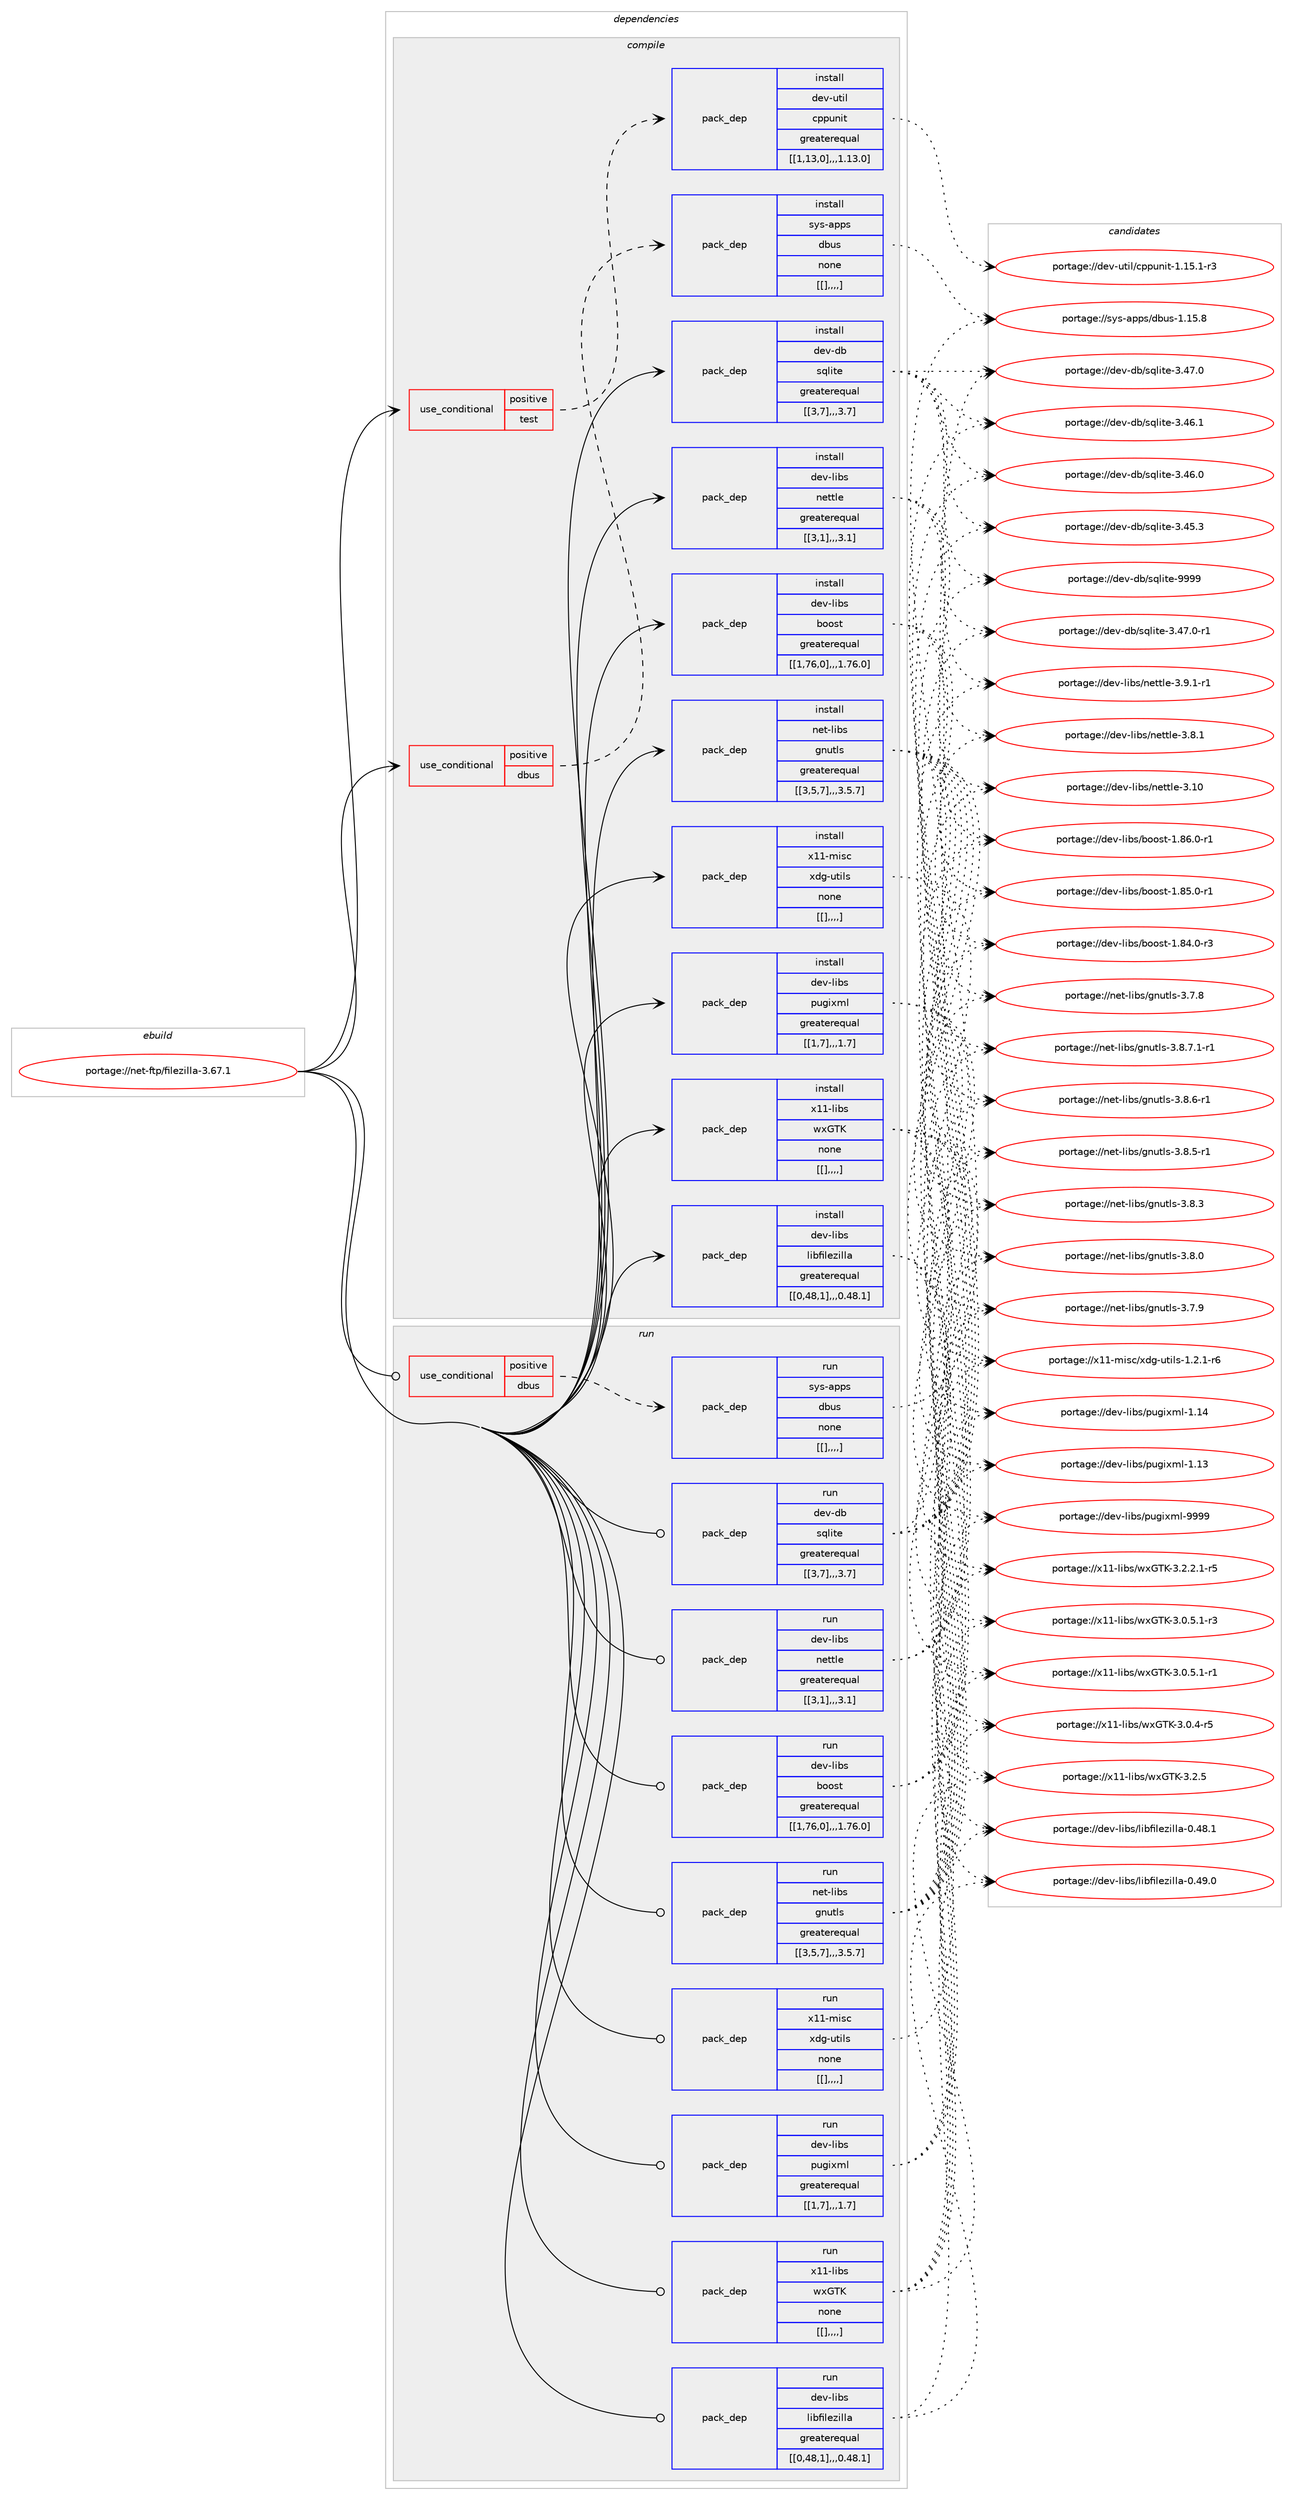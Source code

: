 digraph prolog {

# *************
# Graph options
# *************

newrank=true;
concentrate=true;
compound=true;
graph [rankdir=LR,fontname=Helvetica,fontsize=10,ranksep=1.5];#, ranksep=2.5, nodesep=0.2];
edge  [arrowhead=vee];
node  [fontname=Helvetica,fontsize=10];

# **********
# The ebuild
# **********

subgraph cluster_leftcol {
color=gray;
label=<<i>ebuild</i>>;
id [label="portage://net-ftp/filezilla-3.67.1", color=red, width=4, href="../net-ftp/filezilla-3.67.1.svg"];
}

# ****************
# The dependencies
# ****************

subgraph cluster_midcol {
color=gray;
label=<<i>dependencies</i>>;
subgraph cluster_compile {
fillcolor="#eeeeee";
style=filled;
label=<<i>compile</i>>;
subgraph cond8 {
dependency24 [label=<<TABLE BORDER="0" CELLBORDER="1" CELLSPACING="0" CELLPADDING="4"><TR><TD ROWSPAN="3" CELLPADDING="10">use_conditional</TD></TR><TR><TD>positive</TD></TR><TR><TD>dbus</TD></TR></TABLE>>, shape=none, color=red];
subgraph pack17 {
dependency25 [label=<<TABLE BORDER="0" CELLBORDER="1" CELLSPACING="0" CELLPADDING="4" WIDTH="220"><TR><TD ROWSPAN="6" CELLPADDING="30">pack_dep</TD></TR><TR><TD WIDTH="110">install</TD></TR><TR><TD>sys-apps</TD></TR><TR><TD>dbus</TD></TR><TR><TD>none</TD></TR><TR><TD>[[],,,,]</TD></TR></TABLE>>, shape=none, color=blue];
}
dependency24:e -> dependency25:w [weight=20,style="dashed",arrowhead="vee"];
}
id:e -> dependency24:w [weight=20,style="solid",arrowhead="vee"];
subgraph cond17 {
dependency47 [label=<<TABLE BORDER="0" CELLBORDER="1" CELLSPACING="0" CELLPADDING="4"><TR><TD ROWSPAN="3" CELLPADDING="10">use_conditional</TD></TR><TR><TD>positive</TD></TR><TR><TD>test</TD></TR></TABLE>>, shape=none, color=red];
subgraph pack61 {
dependency105 [label=<<TABLE BORDER="0" CELLBORDER="1" CELLSPACING="0" CELLPADDING="4" WIDTH="220"><TR><TD ROWSPAN="6" CELLPADDING="30">pack_dep</TD></TR><TR><TD WIDTH="110">install</TD></TR><TR><TD>dev-util</TD></TR><TR><TD>cppunit</TD></TR><TR><TD>greaterequal</TD></TR><TR><TD>[[1,13,0],,,1.13.0]</TD></TR></TABLE>>, shape=none, color=blue];
}
dependency47:e -> dependency105:w [weight=20,style="dashed",arrowhead="vee"];
}
id:e -> dependency47:w [weight=20,style="solid",arrowhead="vee"];
subgraph pack87 {
dependency109 [label=<<TABLE BORDER="0" CELLBORDER="1" CELLSPACING="0" CELLPADDING="4" WIDTH="220"><TR><TD ROWSPAN="6" CELLPADDING="30">pack_dep</TD></TR><TR><TD WIDTH="110">install</TD></TR><TR><TD>dev-db</TD></TR><TR><TD>sqlite</TD></TR><TR><TD>greaterequal</TD></TR><TR><TD>[[3,7],,,3.7]</TD></TR></TABLE>>, shape=none, color=blue];
}
id:e -> dependency109:w [weight=20,style="solid",arrowhead="vee"];
subgraph pack114 {
dependency141 [label=<<TABLE BORDER="0" CELLBORDER="1" CELLSPACING="0" CELLPADDING="4" WIDTH="220"><TR><TD ROWSPAN="6" CELLPADDING="30">pack_dep</TD></TR><TR><TD WIDTH="110">install</TD></TR><TR><TD>dev-libs</TD></TR><TR><TD>boost</TD></TR><TR><TD>greaterequal</TD></TR><TR><TD>[[1,76,0],,,1.76.0]</TD></TR></TABLE>>, shape=none, color=blue];
}
id:e -> dependency141:w [weight=20,style="solid",arrowhead="vee"];
subgraph pack117 {
dependency156 [label=<<TABLE BORDER="0" CELLBORDER="1" CELLSPACING="0" CELLPADDING="4" WIDTH="220"><TR><TD ROWSPAN="6" CELLPADDING="30">pack_dep</TD></TR><TR><TD WIDTH="110">install</TD></TR><TR><TD>dev-libs</TD></TR><TR><TD>libfilezilla</TD></TR><TR><TD>greaterequal</TD></TR><TR><TD>[[0,48,1],,,0.48.1]</TD></TR></TABLE>>, shape=none, color=blue];
}
id:e -> dependency156:w [weight=20,style="solid",arrowhead="vee"];
subgraph pack138 {
dependency198 [label=<<TABLE BORDER="0" CELLBORDER="1" CELLSPACING="0" CELLPADDING="4" WIDTH="220"><TR><TD ROWSPAN="6" CELLPADDING="30">pack_dep</TD></TR><TR><TD WIDTH="110">install</TD></TR><TR><TD>dev-libs</TD></TR><TR><TD>nettle</TD></TR><TR><TD>greaterequal</TD></TR><TR><TD>[[3,1],,,3.1]</TD></TR></TABLE>>, shape=none, color=blue];
}
id:e -> dependency198:w [weight=20,style="solid",arrowhead="vee"];
subgraph pack162 {
dependency225 [label=<<TABLE BORDER="0" CELLBORDER="1" CELLSPACING="0" CELLPADDING="4" WIDTH="220"><TR><TD ROWSPAN="6" CELLPADDING="30">pack_dep</TD></TR><TR><TD WIDTH="110">install</TD></TR><TR><TD>dev-libs</TD></TR><TR><TD>pugixml</TD></TR><TR><TD>greaterequal</TD></TR><TR><TD>[[1,7],,,1.7]</TD></TR></TABLE>>, shape=none, color=blue];
}
id:e -> dependency225:w [weight=20,style="solid",arrowhead="vee"];
subgraph pack202 {
dependency272 [label=<<TABLE BORDER="0" CELLBORDER="1" CELLSPACING="0" CELLPADDING="4" WIDTH="220"><TR><TD ROWSPAN="6" CELLPADDING="30">pack_dep</TD></TR><TR><TD WIDTH="110">install</TD></TR><TR><TD>net-libs</TD></TR><TR><TD>gnutls</TD></TR><TR><TD>greaterequal</TD></TR><TR><TD>[[3,5,7],,,3.5.7]</TD></TR></TABLE>>, shape=none, color=blue];
}
id:e -> dependency272:w [weight=20,style="solid",arrowhead="vee"];
subgraph pack215 {
dependency290 [label=<<TABLE BORDER="0" CELLBORDER="1" CELLSPACING="0" CELLPADDING="4" WIDTH="220"><TR><TD ROWSPAN="6" CELLPADDING="30">pack_dep</TD></TR><TR><TD WIDTH="110">install</TD></TR><TR><TD>x11-libs</TD></TR><TR><TD>wxGTK</TD></TR><TR><TD>none</TD></TR><TR><TD>[[],,,,]</TD></TR></TABLE>>, shape=none, color=blue];
}
id:e -> dependency290:w [weight=20,style="solid",arrowhead="vee"];
subgraph pack221 {
dependency303 [label=<<TABLE BORDER="0" CELLBORDER="1" CELLSPACING="0" CELLPADDING="4" WIDTH="220"><TR><TD ROWSPAN="6" CELLPADDING="30">pack_dep</TD></TR><TR><TD WIDTH="110">install</TD></TR><TR><TD>x11-misc</TD></TR><TR><TD>xdg-utils</TD></TR><TR><TD>none</TD></TR><TR><TD>[[],,,,]</TD></TR></TABLE>>, shape=none, color=blue];
}
id:e -> dependency303:w [weight=20,style="solid",arrowhead="vee"];
}
subgraph cluster_compileandrun {
fillcolor="#eeeeee";
style=filled;
label=<<i>compile and run</i>>;
}
subgraph cluster_run {
fillcolor="#eeeeee";
style=filled;
label=<<i>run</i>>;
subgraph cond85 {
dependency314 [label=<<TABLE BORDER="0" CELLBORDER="1" CELLSPACING="0" CELLPADDING="4"><TR><TD ROWSPAN="3" CELLPADDING="10">use_conditional</TD></TR><TR><TD>positive</TD></TR><TR><TD>dbus</TD></TR></TABLE>>, shape=none, color=red];
subgraph pack233 {
dependency317 [label=<<TABLE BORDER="0" CELLBORDER="1" CELLSPACING="0" CELLPADDING="4" WIDTH="220"><TR><TD ROWSPAN="6" CELLPADDING="30">pack_dep</TD></TR><TR><TD WIDTH="110">run</TD></TR><TR><TD>sys-apps</TD></TR><TR><TD>dbus</TD></TR><TR><TD>none</TD></TR><TR><TD>[[],,,,]</TD></TR></TABLE>>, shape=none, color=blue];
}
dependency314:e -> dependency317:w [weight=20,style="dashed",arrowhead="vee"];
}
id:e -> dependency314:w [weight=20,style="solid",arrowhead="odot"];
subgraph pack237 {
dependency328 [label=<<TABLE BORDER="0" CELLBORDER="1" CELLSPACING="0" CELLPADDING="4" WIDTH="220"><TR><TD ROWSPAN="6" CELLPADDING="30">pack_dep</TD></TR><TR><TD WIDTH="110">run</TD></TR><TR><TD>dev-db</TD></TR><TR><TD>sqlite</TD></TR><TR><TD>greaterequal</TD></TR><TR><TD>[[3,7],,,3.7]</TD></TR></TABLE>>, shape=none, color=blue];
}
id:e -> dependency328:w [weight=20,style="solid",arrowhead="odot"];
subgraph pack244 {
dependency338 [label=<<TABLE BORDER="0" CELLBORDER="1" CELLSPACING="0" CELLPADDING="4" WIDTH="220"><TR><TD ROWSPAN="6" CELLPADDING="30">pack_dep</TD></TR><TR><TD WIDTH="110">run</TD></TR><TR><TD>dev-libs</TD></TR><TR><TD>boost</TD></TR><TR><TD>greaterequal</TD></TR><TR><TD>[[1,76,0],,,1.76.0]</TD></TR></TABLE>>, shape=none, color=blue];
}
id:e -> dependency338:w [weight=20,style="solid",arrowhead="odot"];
subgraph pack252 {
dependency346 [label=<<TABLE BORDER="0" CELLBORDER="1" CELLSPACING="0" CELLPADDING="4" WIDTH="220"><TR><TD ROWSPAN="6" CELLPADDING="30">pack_dep</TD></TR><TR><TD WIDTH="110">run</TD></TR><TR><TD>dev-libs</TD></TR><TR><TD>libfilezilla</TD></TR><TR><TD>greaterequal</TD></TR><TR><TD>[[0,48,1],,,0.48.1]</TD></TR></TABLE>>, shape=none, color=blue];
}
id:e -> dependency346:w [weight=20,style="solid",arrowhead="odot"];
subgraph pack264 {
dependency374 [label=<<TABLE BORDER="0" CELLBORDER="1" CELLSPACING="0" CELLPADDING="4" WIDTH="220"><TR><TD ROWSPAN="6" CELLPADDING="30">pack_dep</TD></TR><TR><TD WIDTH="110">run</TD></TR><TR><TD>dev-libs</TD></TR><TR><TD>nettle</TD></TR><TR><TD>greaterequal</TD></TR><TR><TD>[[3,1],,,3.1]</TD></TR></TABLE>>, shape=none, color=blue];
}
id:e -> dependency374:w [weight=20,style="solid",arrowhead="odot"];
subgraph pack282 {
dependency394 [label=<<TABLE BORDER="0" CELLBORDER="1" CELLSPACING="0" CELLPADDING="4" WIDTH="220"><TR><TD ROWSPAN="6" CELLPADDING="30">pack_dep</TD></TR><TR><TD WIDTH="110">run</TD></TR><TR><TD>dev-libs</TD></TR><TR><TD>pugixml</TD></TR><TR><TD>greaterequal</TD></TR><TR><TD>[[1,7],,,1.7]</TD></TR></TABLE>>, shape=none, color=blue];
}
id:e -> dependency394:w [weight=20,style="solid",arrowhead="odot"];
subgraph pack291 {
dependency406 [label=<<TABLE BORDER="0" CELLBORDER="1" CELLSPACING="0" CELLPADDING="4" WIDTH="220"><TR><TD ROWSPAN="6" CELLPADDING="30">pack_dep</TD></TR><TR><TD WIDTH="110">run</TD></TR><TR><TD>net-libs</TD></TR><TR><TD>gnutls</TD></TR><TR><TD>greaterequal</TD></TR><TR><TD>[[3,5,7],,,3.5.7]</TD></TR></TABLE>>, shape=none, color=blue];
}
id:e -> dependency406:w [weight=20,style="solid",arrowhead="odot"];
subgraph pack300 {
dependency415 [label=<<TABLE BORDER="0" CELLBORDER="1" CELLSPACING="0" CELLPADDING="4" WIDTH="220"><TR><TD ROWSPAN="6" CELLPADDING="30">pack_dep</TD></TR><TR><TD WIDTH="110">run</TD></TR><TR><TD>x11-libs</TD></TR><TR><TD>wxGTK</TD></TR><TR><TD>none</TD></TR><TR><TD>[[],,,,]</TD></TR></TABLE>>, shape=none, color=blue];
}
id:e -> dependency415:w [weight=20,style="solid",arrowhead="odot"];
subgraph pack303 {
dependency424 [label=<<TABLE BORDER="0" CELLBORDER="1" CELLSPACING="0" CELLPADDING="4" WIDTH="220"><TR><TD ROWSPAN="6" CELLPADDING="30">pack_dep</TD></TR><TR><TD WIDTH="110">run</TD></TR><TR><TD>x11-misc</TD></TR><TR><TD>xdg-utils</TD></TR><TR><TD>none</TD></TR><TR><TD>[[],,,,]</TD></TR></TABLE>>, shape=none, color=blue];
}
id:e -> dependency424:w [weight=20,style="solid",arrowhead="odot"];
}
}

# **************
# The candidates
# **************

subgraph cluster_choices {
rank=same;
color=gray;
label=<<i>candidates</i>>;

subgraph choice195 {
color=black;
nodesep=1;
choice1151211154597112112115471009811711545494649534656 [label="portage://sys-apps/dbus-1.15.8", color=red, width=4,href="../sys-apps/dbus-1.15.8.svg"];
dependency25:e -> choice1151211154597112112115471009811711545494649534656:w [style=dotted,weight="100"];
}
subgraph choice201 {
color=black;
nodesep=1;
choice100101118451171161051084799112112117110105116454946495346494511451 [label="portage://dev-util/cppunit-1.15.1-r3", color=red, width=4,href="../dev-util/cppunit-1.15.1-r3.svg"];
dependency105:e -> choice100101118451171161051084799112112117110105116454946495346494511451:w [style=dotted,weight="100"];
}
subgraph choice206 {
color=black;
nodesep=1;
choice1001011184510098471151131081051161014557575757 [label="portage://dev-db/sqlite-9999", color=red, width=4,href="../dev-db/sqlite-9999.svg"];
choice100101118451009847115113108105116101455146525546484511449 [label="portage://dev-db/sqlite-3.47.0-r1", color=red, width=4,href="../dev-db/sqlite-3.47.0-r1.svg"];
choice10010111845100984711511310810511610145514652554648 [label="portage://dev-db/sqlite-3.47.0", color=red, width=4,href="../dev-db/sqlite-3.47.0.svg"];
choice10010111845100984711511310810511610145514652544649 [label="portage://dev-db/sqlite-3.46.1", color=red, width=4,href="../dev-db/sqlite-3.46.1.svg"];
choice10010111845100984711511310810511610145514652544648 [label="portage://dev-db/sqlite-3.46.0", color=red, width=4,href="../dev-db/sqlite-3.46.0.svg"];
choice10010111845100984711511310810511610145514652534651 [label="portage://dev-db/sqlite-3.45.3", color=red, width=4,href="../dev-db/sqlite-3.45.3.svg"];
dependency109:e -> choice1001011184510098471151131081051161014557575757:w [style=dotted,weight="100"];
dependency109:e -> choice100101118451009847115113108105116101455146525546484511449:w [style=dotted,weight="100"];
dependency109:e -> choice10010111845100984711511310810511610145514652554648:w [style=dotted,weight="100"];
dependency109:e -> choice10010111845100984711511310810511610145514652544649:w [style=dotted,weight="100"];
dependency109:e -> choice10010111845100984711511310810511610145514652544648:w [style=dotted,weight="100"];
dependency109:e -> choice10010111845100984711511310810511610145514652534651:w [style=dotted,weight="100"];
}
subgraph choice213 {
color=black;
nodesep=1;
choice10010111845108105981154798111111115116454946565446484511449 [label="portage://dev-libs/boost-1.86.0-r1", color=red, width=4,href="../dev-libs/boost-1.86.0-r1.svg"];
choice10010111845108105981154798111111115116454946565346484511449 [label="portage://dev-libs/boost-1.85.0-r1", color=red, width=4,href="../dev-libs/boost-1.85.0-r1.svg"];
choice10010111845108105981154798111111115116454946565246484511451 [label="portage://dev-libs/boost-1.84.0-r3", color=red, width=4,href="../dev-libs/boost-1.84.0-r3.svg"];
dependency141:e -> choice10010111845108105981154798111111115116454946565446484511449:w [style=dotted,weight="100"];
dependency141:e -> choice10010111845108105981154798111111115116454946565346484511449:w [style=dotted,weight="100"];
dependency141:e -> choice10010111845108105981154798111111115116454946565246484511451:w [style=dotted,weight="100"];
}
subgraph choice218 {
color=black;
nodesep=1;
choice100101118451081059811547108105981021051081011221051081089745484652574648 [label="portage://dev-libs/libfilezilla-0.49.0", color=red, width=4,href="../dev-libs/libfilezilla-0.49.0.svg"];
choice100101118451081059811547108105981021051081011221051081089745484652564649 [label="portage://dev-libs/libfilezilla-0.48.1", color=red, width=4,href="../dev-libs/libfilezilla-0.48.1.svg"];
dependency156:e -> choice100101118451081059811547108105981021051081011221051081089745484652574648:w [style=dotted,weight="100"];
dependency156:e -> choice100101118451081059811547108105981021051081011221051081089745484652564649:w [style=dotted,weight="100"];
}
subgraph choice221 {
color=black;
nodesep=1;
choice1001011184510810598115471101011161161081014551464948 [label="portage://dev-libs/nettle-3.10", color=red, width=4,href="../dev-libs/nettle-3.10.svg"];
choice1001011184510810598115471101011161161081014551465746494511449 [label="portage://dev-libs/nettle-3.9.1-r1", color=red, width=4,href="../dev-libs/nettle-3.9.1-r1.svg"];
choice100101118451081059811547110101116116108101455146564649 [label="portage://dev-libs/nettle-3.8.1", color=red, width=4,href="../dev-libs/nettle-3.8.1.svg"];
dependency198:e -> choice1001011184510810598115471101011161161081014551464948:w [style=dotted,weight="100"];
dependency198:e -> choice1001011184510810598115471101011161161081014551465746494511449:w [style=dotted,weight="100"];
dependency198:e -> choice100101118451081059811547110101116116108101455146564649:w [style=dotted,weight="100"];
}
subgraph choice224 {
color=black;
nodesep=1;
choice1001011184510810598115471121171031051201091084557575757 [label="portage://dev-libs/pugixml-9999", color=red, width=4,href="../dev-libs/pugixml-9999.svg"];
choice1001011184510810598115471121171031051201091084549464952 [label="portage://dev-libs/pugixml-1.14", color=red, width=4,href="../dev-libs/pugixml-1.14.svg"];
choice1001011184510810598115471121171031051201091084549464951 [label="portage://dev-libs/pugixml-1.13", color=red, width=4,href="../dev-libs/pugixml-1.13.svg"];
dependency225:e -> choice1001011184510810598115471121171031051201091084557575757:w [style=dotted,weight="100"];
dependency225:e -> choice1001011184510810598115471121171031051201091084549464952:w [style=dotted,weight="100"];
dependency225:e -> choice1001011184510810598115471121171031051201091084549464951:w [style=dotted,weight="100"];
}
subgraph choice231 {
color=black;
nodesep=1;
choice11010111645108105981154710311011711610811545514656465546494511449 [label="portage://net-libs/gnutls-3.8.7.1-r1", color=red, width=4,href="../net-libs/gnutls-3.8.7.1-r1.svg"];
choice1101011164510810598115471031101171161081154551465646544511449 [label="portage://net-libs/gnutls-3.8.6-r1", color=red, width=4,href="../net-libs/gnutls-3.8.6-r1.svg"];
choice1101011164510810598115471031101171161081154551465646534511449 [label="portage://net-libs/gnutls-3.8.5-r1", color=red, width=4,href="../net-libs/gnutls-3.8.5-r1.svg"];
choice110101116451081059811547103110117116108115455146564651 [label="portage://net-libs/gnutls-3.8.3", color=red, width=4,href="../net-libs/gnutls-3.8.3.svg"];
choice110101116451081059811547103110117116108115455146564648 [label="portage://net-libs/gnutls-3.8.0", color=red, width=4,href="../net-libs/gnutls-3.8.0.svg"];
choice110101116451081059811547103110117116108115455146554657 [label="portage://net-libs/gnutls-3.7.9", color=red, width=4,href="../net-libs/gnutls-3.7.9.svg"];
choice110101116451081059811547103110117116108115455146554656 [label="portage://net-libs/gnutls-3.7.8", color=red, width=4,href="../net-libs/gnutls-3.7.8.svg"];
dependency272:e -> choice11010111645108105981154710311011711610811545514656465546494511449:w [style=dotted,weight="100"];
dependency272:e -> choice1101011164510810598115471031101171161081154551465646544511449:w [style=dotted,weight="100"];
dependency272:e -> choice1101011164510810598115471031101171161081154551465646534511449:w [style=dotted,weight="100"];
dependency272:e -> choice110101116451081059811547103110117116108115455146564651:w [style=dotted,weight="100"];
dependency272:e -> choice110101116451081059811547103110117116108115455146564648:w [style=dotted,weight="100"];
dependency272:e -> choice110101116451081059811547103110117116108115455146554657:w [style=dotted,weight="100"];
dependency272:e -> choice110101116451081059811547103110117116108115455146554656:w [style=dotted,weight="100"];
}
subgraph choice241 {
color=black;
nodesep=1;
choice1204949451081059811547119120718475455146504653 [label="portage://x11-libs/wxGTK-3.2.5", color=red, width=4,href="../x11-libs/wxGTK-3.2.5.svg"];
choice120494945108105981154711912071847545514650465046494511453 [label="portage://x11-libs/wxGTK-3.2.2.1-r5", color=red, width=4,href="../x11-libs/wxGTK-3.2.2.1-r5.svg"];
choice120494945108105981154711912071847545514648465346494511451 [label="portage://x11-libs/wxGTK-3.0.5.1-r3", color=red, width=4,href="../x11-libs/wxGTK-3.0.5.1-r3.svg"];
choice120494945108105981154711912071847545514648465346494511449 [label="portage://x11-libs/wxGTK-3.0.5.1-r1", color=red, width=4,href="../x11-libs/wxGTK-3.0.5.1-r1.svg"];
choice12049494510810598115471191207184754551464846524511453 [label="portage://x11-libs/wxGTK-3.0.4-r5", color=red, width=4,href="../x11-libs/wxGTK-3.0.4-r5.svg"];
dependency290:e -> choice1204949451081059811547119120718475455146504653:w [style=dotted,weight="100"];
dependency290:e -> choice120494945108105981154711912071847545514650465046494511453:w [style=dotted,weight="100"];
dependency290:e -> choice120494945108105981154711912071847545514648465346494511451:w [style=dotted,weight="100"];
dependency290:e -> choice120494945108105981154711912071847545514648465346494511449:w [style=dotted,weight="100"];
dependency290:e -> choice12049494510810598115471191207184754551464846524511453:w [style=dotted,weight="100"];
}
subgraph choice251 {
color=black;
nodesep=1;
choice1204949451091051159947120100103451171161051081154549465046494511454 [label="portage://x11-misc/xdg-utils-1.2.1-r6", color=red, width=4,href="../x11-misc/xdg-utils-1.2.1-r6.svg"];
dependency303:e -> choice1204949451091051159947120100103451171161051081154549465046494511454:w [style=dotted,weight="100"];
}
subgraph choice253 {
color=black;
nodesep=1;
choice1151211154597112112115471009811711545494649534656 [label="portage://sys-apps/dbus-1.15.8", color=red, width=4,href="../sys-apps/dbus-1.15.8.svg"];
dependency317:e -> choice1151211154597112112115471009811711545494649534656:w [style=dotted,weight="100"];
}
subgraph choice265 {
color=black;
nodesep=1;
choice1001011184510098471151131081051161014557575757 [label="portage://dev-db/sqlite-9999", color=red, width=4,href="../dev-db/sqlite-9999.svg"];
choice100101118451009847115113108105116101455146525546484511449 [label="portage://dev-db/sqlite-3.47.0-r1", color=red, width=4,href="../dev-db/sqlite-3.47.0-r1.svg"];
choice10010111845100984711511310810511610145514652554648 [label="portage://dev-db/sqlite-3.47.0", color=red, width=4,href="../dev-db/sqlite-3.47.0.svg"];
choice10010111845100984711511310810511610145514652544649 [label="portage://dev-db/sqlite-3.46.1", color=red, width=4,href="../dev-db/sqlite-3.46.1.svg"];
choice10010111845100984711511310810511610145514652544648 [label="portage://dev-db/sqlite-3.46.0", color=red, width=4,href="../dev-db/sqlite-3.46.0.svg"];
choice10010111845100984711511310810511610145514652534651 [label="portage://dev-db/sqlite-3.45.3", color=red, width=4,href="../dev-db/sqlite-3.45.3.svg"];
dependency328:e -> choice1001011184510098471151131081051161014557575757:w [style=dotted,weight="100"];
dependency328:e -> choice100101118451009847115113108105116101455146525546484511449:w [style=dotted,weight="100"];
dependency328:e -> choice10010111845100984711511310810511610145514652554648:w [style=dotted,weight="100"];
dependency328:e -> choice10010111845100984711511310810511610145514652544649:w [style=dotted,weight="100"];
dependency328:e -> choice10010111845100984711511310810511610145514652544648:w [style=dotted,weight="100"];
dependency328:e -> choice10010111845100984711511310810511610145514652534651:w [style=dotted,weight="100"];
}
subgraph choice284 {
color=black;
nodesep=1;
choice10010111845108105981154798111111115116454946565446484511449 [label="portage://dev-libs/boost-1.86.0-r1", color=red, width=4,href="../dev-libs/boost-1.86.0-r1.svg"];
choice10010111845108105981154798111111115116454946565346484511449 [label="portage://dev-libs/boost-1.85.0-r1", color=red, width=4,href="../dev-libs/boost-1.85.0-r1.svg"];
choice10010111845108105981154798111111115116454946565246484511451 [label="portage://dev-libs/boost-1.84.0-r3", color=red, width=4,href="../dev-libs/boost-1.84.0-r3.svg"];
dependency338:e -> choice10010111845108105981154798111111115116454946565446484511449:w [style=dotted,weight="100"];
dependency338:e -> choice10010111845108105981154798111111115116454946565346484511449:w [style=dotted,weight="100"];
dependency338:e -> choice10010111845108105981154798111111115116454946565246484511451:w [style=dotted,weight="100"];
}
subgraph choice287 {
color=black;
nodesep=1;
choice100101118451081059811547108105981021051081011221051081089745484652574648 [label="portage://dev-libs/libfilezilla-0.49.0", color=red, width=4,href="../dev-libs/libfilezilla-0.49.0.svg"];
choice100101118451081059811547108105981021051081011221051081089745484652564649 [label="portage://dev-libs/libfilezilla-0.48.1", color=red, width=4,href="../dev-libs/libfilezilla-0.48.1.svg"];
dependency346:e -> choice100101118451081059811547108105981021051081011221051081089745484652574648:w [style=dotted,weight="100"];
dependency346:e -> choice100101118451081059811547108105981021051081011221051081089745484652564649:w [style=dotted,weight="100"];
}
subgraph choice292 {
color=black;
nodesep=1;
choice1001011184510810598115471101011161161081014551464948 [label="portage://dev-libs/nettle-3.10", color=red, width=4,href="../dev-libs/nettle-3.10.svg"];
choice1001011184510810598115471101011161161081014551465746494511449 [label="portage://dev-libs/nettle-3.9.1-r1", color=red, width=4,href="../dev-libs/nettle-3.9.1-r1.svg"];
choice100101118451081059811547110101116116108101455146564649 [label="portage://dev-libs/nettle-3.8.1", color=red, width=4,href="../dev-libs/nettle-3.8.1.svg"];
dependency374:e -> choice1001011184510810598115471101011161161081014551464948:w [style=dotted,weight="100"];
dependency374:e -> choice1001011184510810598115471101011161161081014551465746494511449:w [style=dotted,weight="100"];
dependency374:e -> choice100101118451081059811547110101116116108101455146564649:w [style=dotted,weight="100"];
}
subgraph choice296 {
color=black;
nodesep=1;
choice1001011184510810598115471121171031051201091084557575757 [label="portage://dev-libs/pugixml-9999", color=red, width=4,href="../dev-libs/pugixml-9999.svg"];
choice1001011184510810598115471121171031051201091084549464952 [label="portage://dev-libs/pugixml-1.14", color=red, width=4,href="../dev-libs/pugixml-1.14.svg"];
choice1001011184510810598115471121171031051201091084549464951 [label="portage://dev-libs/pugixml-1.13", color=red, width=4,href="../dev-libs/pugixml-1.13.svg"];
dependency394:e -> choice1001011184510810598115471121171031051201091084557575757:w [style=dotted,weight="100"];
dependency394:e -> choice1001011184510810598115471121171031051201091084549464952:w [style=dotted,weight="100"];
dependency394:e -> choice1001011184510810598115471121171031051201091084549464951:w [style=dotted,weight="100"];
}
subgraph choice300 {
color=black;
nodesep=1;
choice11010111645108105981154710311011711610811545514656465546494511449 [label="portage://net-libs/gnutls-3.8.7.1-r1", color=red, width=4,href="../net-libs/gnutls-3.8.7.1-r1.svg"];
choice1101011164510810598115471031101171161081154551465646544511449 [label="portage://net-libs/gnutls-3.8.6-r1", color=red, width=4,href="../net-libs/gnutls-3.8.6-r1.svg"];
choice1101011164510810598115471031101171161081154551465646534511449 [label="portage://net-libs/gnutls-3.8.5-r1", color=red, width=4,href="../net-libs/gnutls-3.8.5-r1.svg"];
choice110101116451081059811547103110117116108115455146564651 [label="portage://net-libs/gnutls-3.8.3", color=red, width=4,href="../net-libs/gnutls-3.8.3.svg"];
choice110101116451081059811547103110117116108115455146564648 [label="portage://net-libs/gnutls-3.8.0", color=red, width=4,href="../net-libs/gnutls-3.8.0.svg"];
choice110101116451081059811547103110117116108115455146554657 [label="portage://net-libs/gnutls-3.7.9", color=red, width=4,href="../net-libs/gnutls-3.7.9.svg"];
choice110101116451081059811547103110117116108115455146554656 [label="portage://net-libs/gnutls-3.7.8", color=red, width=4,href="../net-libs/gnutls-3.7.8.svg"];
dependency406:e -> choice11010111645108105981154710311011711610811545514656465546494511449:w [style=dotted,weight="100"];
dependency406:e -> choice1101011164510810598115471031101171161081154551465646544511449:w [style=dotted,weight="100"];
dependency406:e -> choice1101011164510810598115471031101171161081154551465646534511449:w [style=dotted,weight="100"];
dependency406:e -> choice110101116451081059811547103110117116108115455146564651:w [style=dotted,weight="100"];
dependency406:e -> choice110101116451081059811547103110117116108115455146564648:w [style=dotted,weight="100"];
dependency406:e -> choice110101116451081059811547103110117116108115455146554657:w [style=dotted,weight="100"];
dependency406:e -> choice110101116451081059811547103110117116108115455146554656:w [style=dotted,weight="100"];
}
subgraph choice313 {
color=black;
nodesep=1;
choice1204949451081059811547119120718475455146504653 [label="portage://x11-libs/wxGTK-3.2.5", color=red, width=4,href="../x11-libs/wxGTK-3.2.5.svg"];
choice120494945108105981154711912071847545514650465046494511453 [label="portage://x11-libs/wxGTK-3.2.2.1-r5", color=red, width=4,href="../x11-libs/wxGTK-3.2.2.1-r5.svg"];
choice120494945108105981154711912071847545514648465346494511451 [label="portage://x11-libs/wxGTK-3.0.5.1-r3", color=red, width=4,href="../x11-libs/wxGTK-3.0.5.1-r3.svg"];
choice120494945108105981154711912071847545514648465346494511449 [label="portage://x11-libs/wxGTK-3.0.5.1-r1", color=red, width=4,href="../x11-libs/wxGTK-3.0.5.1-r1.svg"];
choice12049494510810598115471191207184754551464846524511453 [label="portage://x11-libs/wxGTK-3.0.4-r5", color=red, width=4,href="../x11-libs/wxGTK-3.0.4-r5.svg"];
dependency415:e -> choice1204949451081059811547119120718475455146504653:w [style=dotted,weight="100"];
dependency415:e -> choice120494945108105981154711912071847545514650465046494511453:w [style=dotted,weight="100"];
dependency415:e -> choice120494945108105981154711912071847545514648465346494511451:w [style=dotted,weight="100"];
dependency415:e -> choice120494945108105981154711912071847545514648465346494511449:w [style=dotted,weight="100"];
dependency415:e -> choice12049494510810598115471191207184754551464846524511453:w [style=dotted,weight="100"];
}
subgraph choice317 {
color=black;
nodesep=1;
choice1204949451091051159947120100103451171161051081154549465046494511454 [label="portage://x11-misc/xdg-utils-1.2.1-r6", color=red, width=4,href="../x11-misc/xdg-utils-1.2.1-r6.svg"];
dependency424:e -> choice1204949451091051159947120100103451171161051081154549465046494511454:w [style=dotted,weight="100"];
}
}

}
